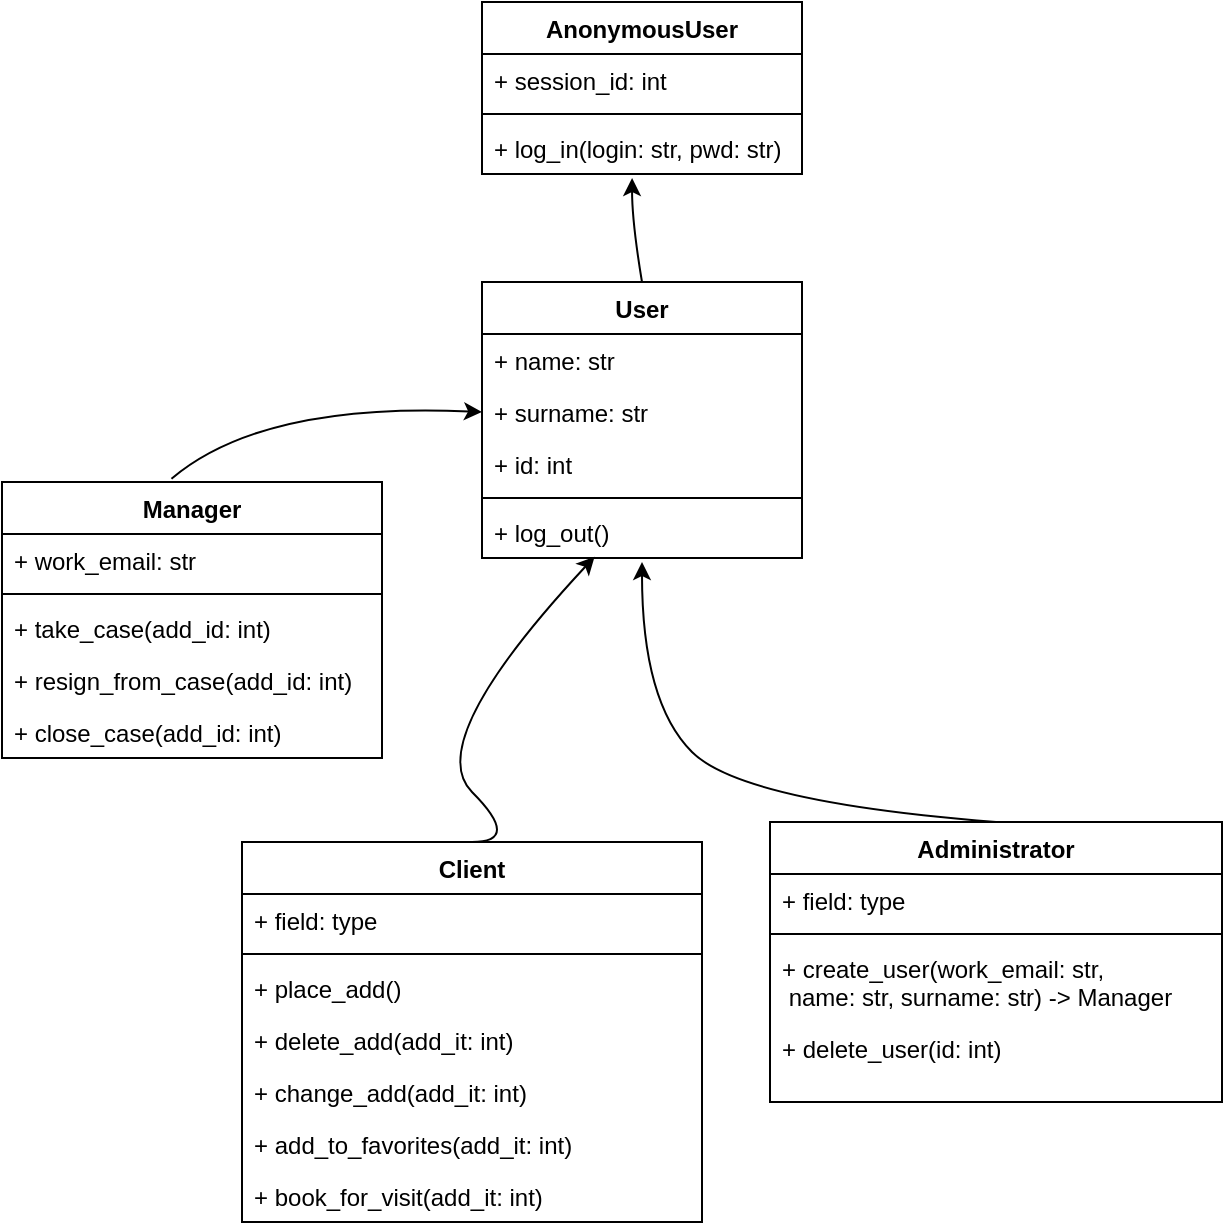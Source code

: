 <mxfile version="14.7.8" type="github">
  <diagram id="C5RBs43oDa-KdzZeNtuy" name="Page-1">
    <mxGraphModel dx="782" dy="468" grid="1" gridSize="10" guides="1" tooltips="1" connect="1" arrows="1" fold="1" page="1" pageScale="1" pageWidth="827" pageHeight="1169" math="0" shadow="0">
      <root>
        <mxCell id="WIyWlLk6GJQsqaUBKTNV-0" />
        <mxCell id="WIyWlLk6GJQsqaUBKTNV-1" parent="WIyWlLk6GJQsqaUBKTNV-0" />
        <mxCell id="YF5Z4Ze-MQMjYTelGygX-5" value="User" style="swimlane;fontStyle=1;align=center;verticalAlign=top;childLayout=stackLayout;horizontal=1;startSize=26;horizontalStack=0;resizeParent=1;resizeParentMax=0;resizeLast=0;collapsible=1;marginBottom=0;" vertex="1" parent="WIyWlLk6GJQsqaUBKTNV-1">
          <mxGeometry x="270" y="170" width="160" height="138" as="geometry">
            <mxRectangle x="270" y="170" width="60" height="26" as="alternateBounds" />
          </mxGeometry>
        </mxCell>
        <mxCell id="YF5Z4Ze-MQMjYTelGygX-6" value="+ name: str&#xa;" style="text;strokeColor=none;fillColor=none;align=left;verticalAlign=top;spacingLeft=4;spacingRight=4;overflow=hidden;rotatable=0;points=[[0,0.5],[1,0.5]];portConstraint=eastwest;" vertex="1" parent="YF5Z4Ze-MQMjYTelGygX-5">
          <mxGeometry y="26" width="160" height="26" as="geometry" />
        </mxCell>
        <mxCell id="YF5Z4Ze-MQMjYTelGygX-9" value="+ surname: str&#xa;" style="text;strokeColor=none;fillColor=none;align=left;verticalAlign=top;spacingLeft=4;spacingRight=4;overflow=hidden;rotatable=0;points=[[0,0.5],[1,0.5]];portConstraint=eastwest;" vertex="1" parent="YF5Z4Ze-MQMjYTelGygX-5">
          <mxGeometry y="52" width="160" height="26" as="geometry" />
        </mxCell>
        <mxCell id="YF5Z4Ze-MQMjYTelGygX-10" value="+ id: int&#xa;" style="text;strokeColor=none;fillColor=none;align=left;verticalAlign=top;spacingLeft=4;spacingRight=4;overflow=hidden;rotatable=0;points=[[0,0.5],[1,0.5]];portConstraint=eastwest;fontStyle=0" vertex="1" parent="YF5Z4Ze-MQMjYTelGygX-5">
          <mxGeometry y="78" width="160" height="26" as="geometry" />
        </mxCell>
        <mxCell id="YF5Z4Ze-MQMjYTelGygX-7" value="" style="line;strokeWidth=1;fillColor=none;align=left;verticalAlign=middle;spacingTop=-1;spacingLeft=3;spacingRight=3;rotatable=0;labelPosition=right;points=[];portConstraint=eastwest;" vertex="1" parent="YF5Z4Ze-MQMjYTelGygX-5">
          <mxGeometry y="104" width="160" height="8" as="geometry" />
        </mxCell>
        <mxCell id="YF5Z4Ze-MQMjYTelGygX-8" value="+ log_out()" style="text;strokeColor=none;fillColor=none;align=left;verticalAlign=top;spacingLeft=4;spacingRight=4;overflow=hidden;rotatable=0;points=[[0,0.5],[1,0.5]];portConstraint=eastwest;" vertex="1" parent="YF5Z4Ze-MQMjYTelGygX-5">
          <mxGeometry y="112" width="160" height="26" as="geometry" />
        </mxCell>
        <mxCell id="YF5Z4Ze-MQMjYTelGygX-14" value="AnonymousUser" style="swimlane;fontStyle=1;align=center;verticalAlign=top;childLayout=stackLayout;horizontal=1;startSize=26;horizontalStack=0;resizeParent=1;resizeParentMax=0;resizeLast=0;collapsible=1;marginBottom=0;" vertex="1" parent="WIyWlLk6GJQsqaUBKTNV-1">
          <mxGeometry x="270" y="30" width="160" height="86" as="geometry" />
        </mxCell>
        <mxCell id="YF5Z4Ze-MQMjYTelGygX-15" value="+ session_id: int" style="text;strokeColor=none;fillColor=none;align=left;verticalAlign=top;spacingLeft=4;spacingRight=4;overflow=hidden;rotatable=0;points=[[0,0.5],[1,0.5]];portConstraint=eastwest;" vertex="1" parent="YF5Z4Ze-MQMjYTelGygX-14">
          <mxGeometry y="26" width="160" height="26" as="geometry" />
        </mxCell>
        <mxCell id="YF5Z4Ze-MQMjYTelGygX-16" value="" style="line;strokeWidth=1;fillColor=none;align=left;verticalAlign=middle;spacingTop=-1;spacingLeft=3;spacingRight=3;rotatable=0;labelPosition=right;points=[];portConstraint=eastwest;" vertex="1" parent="YF5Z4Ze-MQMjYTelGygX-14">
          <mxGeometry y="52" width="160" height="8" as="geometry" />
        </mxCell>
        <mxCell id="YF5Z4Ze-MQMjYTelGygX-17" value="+ log_in(login: str, pwd: str)" style="text;strokeColor=none;fillColor=none;align=left;verticalAlign=top;spacingLeft=4;spacingRight=4;overflow=hidden;rotatable=0;points=[[0,0.5],[1,0.5]];portConstraint=eastwest;" vertex="1" parent="YF5Z4Ze-MQMjYTelGygX-14">
          <mxGeometry y="60" width="160" height="26" as="geometry" />
        </mxCell>
        <mxCell id="YF5Z4Ze-MQMjYTelGygX-18" value="Administrator" style="swimlane;fontStyle=1;align=center;verticalAlign=top;childLayout=stackLayout;horizontal=1;startSize=26;horizontalStack=0;resizeParent=1;resizeParentMax=0;resizeLast=0;collapsible=1;marginBottom=0;" vertex="1" parent="WIyWlLk6GJQsqaUBKTNV-1">
          <mxGeometry x="414" y="440" width="226" height="140" as="geometry" />
        </mxCell>
        <mxCell id="YF5Z4Ze-MQMjYTelGygX-19" value="+ field: type" style="text;strokeColor=none;fillColor=none;align=left;verticalAlign=top;spacingLeft=4;spacingRight=4;overflow=hidden;rotatable=0;points=[[0,0.5],[1,0.5]];portConstraint=eastwest;" vertex="1" parent="YF5Z4Ze-MQMjYTelGygX-18">
          <mxGeometry y="26" width="226" height="26" as="geometry" />
        </mxCell>
        <mxCell id="YF5Z4Ze-MQMjYTelGygX-20" value="" style="line;strokeWidth=1;fillColor=none;align=left;verticalAlign=middle;spacingTop=-1;spacingLeft=3;spacingRight=3;rotatable=0;labelPosition=right;points=[];portConstraint=eastwest;" vertex="1" parent="YF5Z4Ze-MQMjYTelGygX-18">
          <mxGeometry y="52" width="226" height="8" as="geometry" />
        </mxCell>
        <mxCell id="YF5Z4Ze-MQMjYTelGygX-21" value="+ create_user(work_email: str,&#xa; name: str, surname: str) -&gt; Manager" style="text;strokeColor=none;fillColor=none;align=left;verticalAlign=top;spacingLeft=4;spacingRight=4;overflow=hidden;rotatable=0;points=[[0,0.5],[1,0.5]];portConstraint=eastwest;" vertex="1" parent="YF5Z4Ze-MQMjYTelGygX-18">
          <mxGeometry y="60" width="226" height="40" as="geometry" />
        </mxCell>
        <mxCell id="YF5Z4Ze-MQMjYTelGygX-50" value="+ delete_user(id: int)" style="text;strokeColor=none;fillColor=none;align=left;verticalAlign=top;spacingLeft=4;spacingRight=4;overflow=hidden;rotatable=0;points=[[0,0.5],[1,0.5]];portConstraint=eastwest;" vertex="1" parent="YF5Z4Ze-MQMjYTelGygX-18">
          <mxGeometry y="100" width="226" height="40" as="geometry" />
        </mxCell>
        <mxCell id="YF5Z4Ze-MQMjYTelGygX-22" value="Client" style="swimlane;fontStyle=1;align=center;verticalAlign=top;childLayout=stackLayout;horizontal=1;startSize=26;horizontalStack=0;resizeParent=1;resizeParentMax=0;resizeLast=0;collapsible=1;marginBottom=0;" vertex="1" parent="WIyWlLk6GJQsqaUBKTNV-1">
          <mxGeometry x="150" y="450" width="230" height="190" as="geometry" />
        </mxCell>
        <mxCell id="YF5Z4Ze-MQMjYTelGygX-23" value="+ field: type" style="text;strokeColor=none;fillColor=none;align=left;verticalAlign=top;spacingLeft=4;spacingRight=4;overflow=hidden;rotatable=0;points=[[0,0.5],[1,0.5]];portConstraint=eastwest;" vertex="1" parent="YF5Z4Ze-MQMjYTelGygX-22">
          <mxGeometry y="26" width="230" height="26" as="geometry" />
        </mxCell>
        <mxCell id="YF5Z4Ze-MQMjYTelGygX-24" value="" style="line;strokeWidth=1;fillColor=none;align=left;verticalAlign=middle;spacingTop=-1;spacingLeft=3;spacingRight=3;rotatable=0;labelPosition=right;points=[];portConstraint=eastwest;" vertex="1" parent="YF5Z4Ze-MQMjYTelGygX-22">
          <mxGeometry y="52" width="230" height="8" as="geometry" />
        </mxCell>
        <mxCell id="YF5Z4Ze-MQMjYTelGygX-40" value="+ place_add() " style="text;strokeColor=none;fillColor=none;align=left;verticalAlign=top;spacingLeft=4;spacingRight=4;overflow=hidden;rotatable=0;points=[[0,0.5],[1,0.5]];portConstraint=eastwest;" vertex="1" parent="YF5Z4Ze-MQMjYTelGygX-22">
          <mxGeometry y="60" width="230" height="26" as="geometry" />
        </mxCell>
        <mxCell id="YF5Z4Ze-MQMjYTelGygX-41" value="+ delete_add(add_it: int) " style="text;strokeColor=none;fillColor=none;align=left;verticalAlign=top;spacingLeft=4;spacingRight=4;overflow=hidden;rotatable=0;points=[[0,0.5],[1,0.5]];portConstraint=eastwest;" vertex="1" parent="YF5Z4Ze-MQMjYTelGygX-22">
          <mxGeometry y="86" width="230" height="26" as="geometry" />
        </mxCell>
        <mxCell id="YF5Z4Ze-MQMjYTelGygX-42" value="+ change_add(add_it: int) " style="text;strokeColor=none;fillColor=none;align=left;verticalAlign=top;spacingLeft=4;spacingRight=4;overflow=hidden;rotatable=0;points=[[0,0.5],[1,0.5]];portConstraint=eastwest;" vertex="1" parent="YF5Z4Ze-MQMjYTelGygX-22">
          <mxGeometry y="112" width="230" height="26" as="geometry" />
        </mxCell>
        <mxCell id="YF5Z4Ze-MQMjYTelGygX-43" value="+ add_to_favorites(add_it: int) " style="text;strokeColor=none;fillColor=none;align=left;verticalAlign=top;spacingLeft=4;spacingRight=4;overflow=hidden;rotatable=0;points=[[0,0.5],[1,0.5]];portConstraint=eastwest;" vertex="1" parent="YF5Z4Ze-MQMjYTelGygX-22">
          <mxGeometry y="138" width="230" height="26" as="geometry" />
        </mxCell>
        <mxCell id="YF5Z4Ze-MQMjYTelGygX-44" value="+ book_for_visit(add_it: int) " style="text;strokeColor=none;fillColor=none;align=left;verticalAlign=top;spacingLeft=4;spacingRight=4;overflow=hidden;rotatable=0;points=[[0,0.5],[1,0.5]];portConstraint=eastwest;" vertex="1" parent="YF5Z4Ze-MQMjYTelGygX-22">
          <mxGeometry y="164" width="230" height="26" as="geometry" />
        </mxCell>
        <mxCell id="YF5Z4Ze-MQMjYTelGygX-26" value="Manager" style="swimlane;fontStyle=1;align=center;verticalAlign=top;childLayout=stackLayout;horizontal=1;startSize=26;horizontalStack=0;resizeParent=1;resizeParentMax=0;resizeLast=0;collapsible=1;marginBottom=0;" vertex="1" parent="WIyWlLk6GJQsqaUBKTNV-1">
          <mxGeometry x="30" y="270" width="190" height="138" as="geometry" />
        </mxCell>
        <mxCell id="YF5Z4Ze-MQMjYTelGygX-27" value="+ work_email: str" style="text;strokeColor=none;fillColor=none;align=left;verticalAlign=top;spacingLeft=4;spacingRight=4;overflow=hidden;rotatable=0;points=[[0,0.5],[1,0.5]];portConstraint=eastwest;" vertex="1" parent="YF5Z4Ze-MQMjYTelGygX-26">
          <mxGeometry y="26" width="190" height="26" as="geometry" />
        </mxCell>
        <mxCell id="YF5Z4Ze-MQMjYTelGygX-28" value="" style="line;strokeWidth=1;fillColor=none;align=left;verticalAlign=middle;spacingTop=-1;spacingLeft=3;spacingRight=3;rotatable=0;labelPosition=right;points=[];portConstraint=eastwest;" vertex="1" parent="YF5Z4Ze-MQMjYTelGygX-26">
          <mxGeometry y="52" width="190" height="8" as="geometry" />
        </mxCell>
        <mxCell id="YF5Z4Ze-MQMjYTelGygX-29" value="+ take_case(add_id: int)" style="text;strokeColor=none;fillColor=none;align=left;verticalAlign=top;spacingLeft=4;spacingRight=4;overflow=hidden;rotatable=0;points=[[0,0.5],[1,0.5]];portConstraint=eastwest;" vertex="1" parent="YF5Z4Ze-MQMjYTelGygX-26">
          <mxGeometry y="60" width="190" height="26" as="geometry" />
        </mxCell>
        <mxCell id="YF5Z4Ze-MQMjYTelGygX-45" value="+ resign_from_case(add_id: int)" style="text;strokeColor=none;fillColor=none;align=left;verticalAlign=top;spacingLeft=4;spacingRight=4;overflow=hidden;rotatable=0;points=[[0,0.5],[1,0.5]];portConstraint=eastwest;" vertex="1" parent="YF5Z4Ze-MQMjYTelGygX-26">
          <mxGeometry y="86" width="190" height="26" as="geometry" />
        </mxCell>
        <mxCell id="YF5Z4Ze-MQMjYTelGygX-46" value="+ close_case(add_id: int)" style="text;strokeColor=none;fillColor=none;align=left;verticalAlign=top;spacingLeft=4;spacingRight=4;overflow=hidden;rotatable=0;points=[[0,0.5],[1,0.5]];portConstraint=eastwest;" vertex="1" parent="YF5Z4Ze-MQMjYTelGygX-26">
          <mxGeometry y="112" width="190" height="26" as="geometry" />
        </mxCell>
        <mxCell id="YF5Z4Ze-MQMjYTelGygX-36" value="" style="curved=1;endArrow=classic;html=1;entryX=0.352;entryY=0.974;entryDx=0;entryDy=0;entryPerimeter=0;exitX=0.5;exitY=0;exitDx=0;exitDy=0;" edge="1" parent="WIyWlLk6GJQsqaUBKTNV-1" source="YF5Z4Ze-MQMjYTelGygX-22" target="YF5Z4Ze-MQMjYTelGygX-8">
          <mxGeometry width="50" height="50" relative="1" as="geometry">
            <mxPoint x="240" y="450" as="sourcePoint" />
            <mxPoint x="290" y="400" as="targetPoint" />
            <Array as="points">
              <mxPoint x="290" y="450" />
              <mxPoint x="240" y="400" />
            </Array>
          </mxGeometry>
        </mxCell>
        <mxCell id="YF5Z4Ze-MQMjYTelGygX-37" value="" style="curved=1;endArrow=classic;html=1;exitX=0.5;exitY=0;exitDx=0;exitDy=0;" edge="1" parent="WIyWlLk6GJQsqaUBKTNV-1" source="YF5Z4Ze-MQMjYTelGygX-18">
          <mxGeometry width="50" height="50" relative="1" as="geometry">
            <mxPoint x="350" y="430" as="sourcePoint" />
            <mxPoint x="350" y="310" as="targetPoint" />
            <Array as="points">
              <mxPoint x="400" y="430" />
              <mxPoint x="350" y="380" />
            </Array>
          </mxGeometry>
        </mxCell>
        <mxCell id="YF5Z4Ze-MQMjYTelGygX-39" value="" style="curved=1;endArrow=classic;html=1;entryX=0.469;entryY=1.077;entryDx=0;entryDy=0;entryPerimeter=0;exitX=0.5;exitY=0;exitDx=0;exitDy=0;" edge="1" parent="WIyWlLk6GJQsqaUBKTNV-1" source="YF5Z4Ze-MQMjYTelGygX-5" target="YF5Z4Ze-MQMjYTelGygX-17">
          <mxGeometry width="50" height="50" relative="1" as="geometry">
            <mxPoint x="380" y="260" as="sourcePoint" />
            <mxPoint x="430" y="210" as="targetPoint" />
            <Array as="points">
              <mxPoint x="345" y="140" />
            </Array>
          </mxGeometry>
        </mxCell>
        <mxCell id="YF5Z4Ze-MQMjYTelGygX-48" value="" style="curved=1;endArrow=classic;html=1;exitX=0.446;exitY=-0.012;exitDx=0;exitDy=0;exitPerimeter=0;entryX=0;entryY=0.5;entryDx=0;entryDy=0;" edge="1" parent="WIyWlLk6GJQsqaUBKTNV-1" source="YF5Z4Ze-MQMjYTelGygX-26" target="YF5Z4Ze-MQMjYTelGygX-9">
          <mxGeometry width="50" height="50" relative="1" as="geometry">
            <mxPoint x="110" y="230" as="sourcePoint" />
            <mxPoint x="160" y="180" as="targetPoint" />
            <Array as="points">
              <mxPoint x="160" y="230" />
            </Array>
          </mxGeometry>
        </mxCell>
      </root>
    </mxGraphModel>
  </diagram>
</mxfile>
